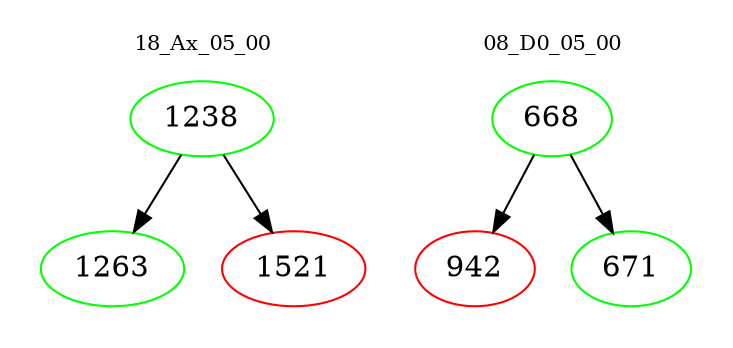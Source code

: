 digraph{
subgraph cluster_0 {
color = white
label = "18_Ax_05_00";
fontsize=10;
T0_1238 [label="1238", color="green"]
T0_1238 -> T0_1263 [color="black"]
T0_1263 [label="1263", color="green"]
T0_1238 -> T0_1521 [color="black"]
T0_1521 [label="1521", color="red"]
}
subgraph cluster_1 {
color = white
label = "08_D0_05_00";
fontsize=10;
T1_668 [label="668", color="green"]
T1_668 -> T1_942 [color="black"]
T1_942 [label="942", color="red"]
T1_668 -> T1_671 [color="black"]
T1_671 [label="671", color="green"]
}
}
